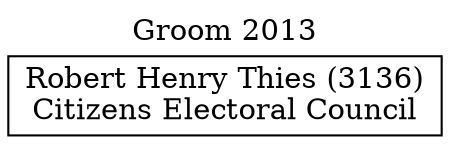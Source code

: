 // House preference flow
digraph "Robert Henry Thies (3136)_Groom_2013" {
	graph [label="Groom 2013" labelloc=t mclimit=10]
	node [shape=box]
	"Robert Henry Thies (3136)" [label="Robert Henry Thies (3136)
Citizens Electoral Council"]
}
